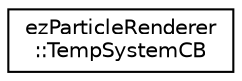 digraph "Graphical Class Hierarchy"
{
 // LATEX_PDF_SIZE
  edge [fontname="Helvetica",fontsize="10",labelfontname="Helvetica",labelfontsize="10"];
  node [fontname="Helvetica",fontsize="10",shape=record];
  rankdir="LR";
  Node0 [label="ezParticleRenderer\l::TempSystemCB",height=0.2,width=0.4,color="black", fillcolor="white", style="filled",URL="$d9/d13/structez_particle_renderer_1_1_temp_system_c_b.htm",tooltip=" "];
}

